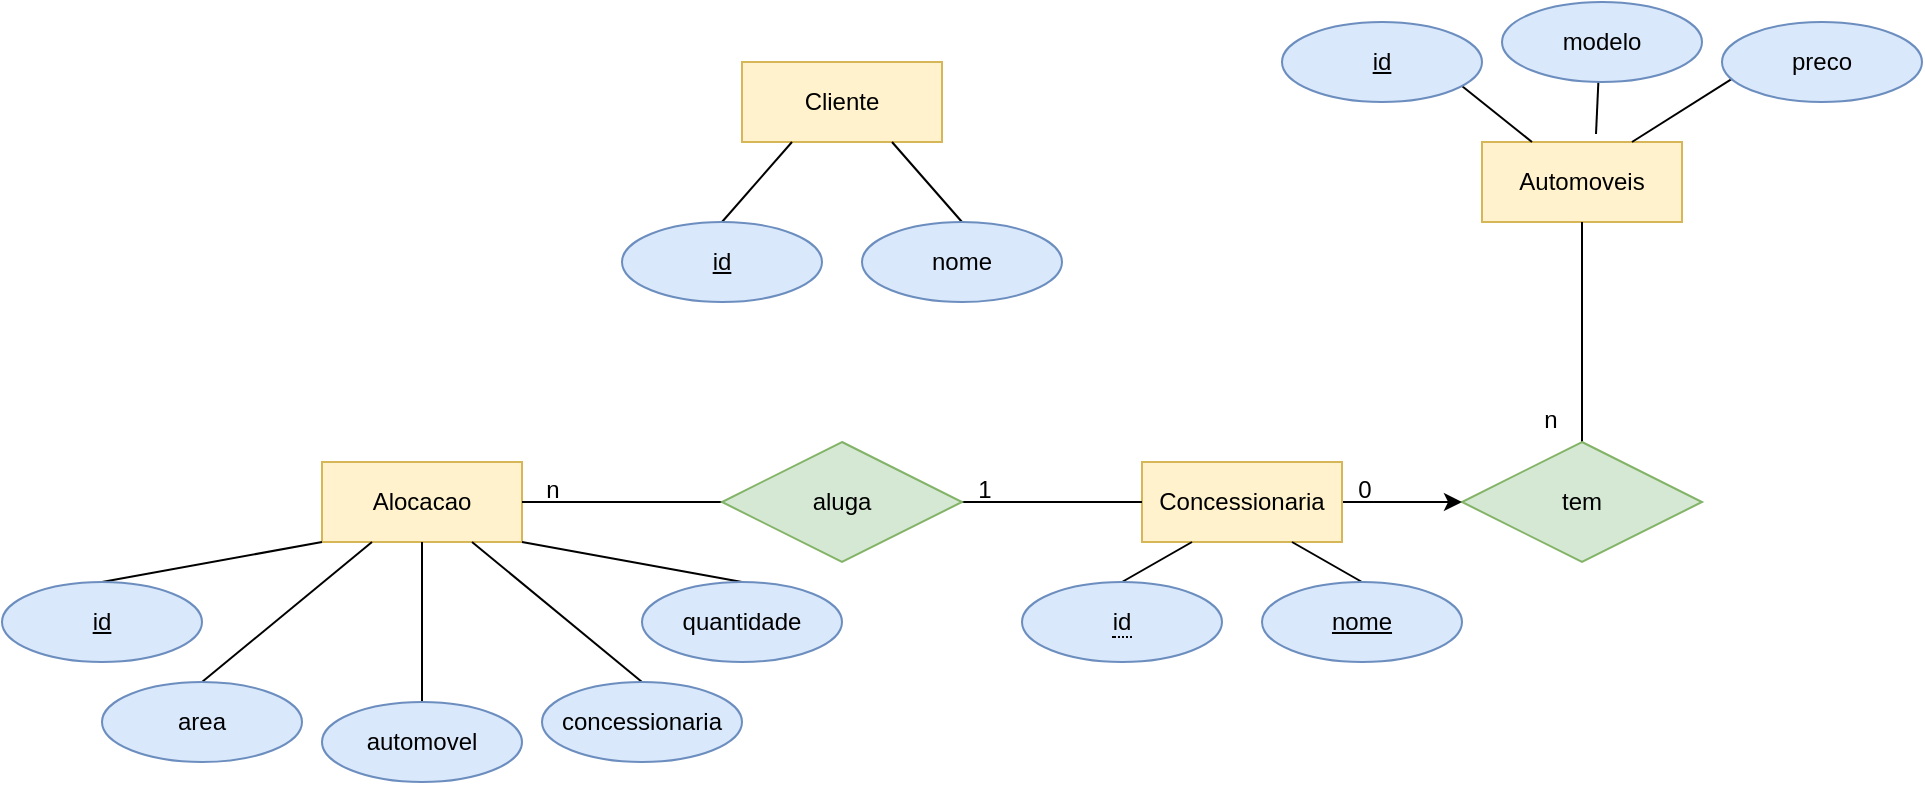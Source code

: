 <mxfile version="21.1.5" type="device">
  <diagram name="Página-1" id="8CSWgE_OhyH1YovMQqti">
    <mxGraphModel dx="724" dy="780" grid="1" gridSize="10" guides="1" tooltips="1" connect="1" arrows="1" fold="1" page="1" pageScale="1" pageWidth="827" pageHeight="1169" math="0" shadow="0">
      <root>
        <mxCell id="0" />
        <mxCell id="1" parent="0" />
        <mxCell id="7IMnYIXm-wRzIPA9AK27-1" value="Cliente" style="whiteSpace=wrap;html=1;align=center;labelBackgroundColor=none;fillColor=#fff2cc;strokeColor=#d6b656;" vertex="1" parent="1">
          <mxGeometry x="430" y="210" width="100" height="40" as="geometry" />
        </mxCell>
        <mxCell id="7IMnYIXm-wRzIPA9AK27-17" style="rounded=0;orthogonalLoop=1;jettySize=auto;html=1;exitX=0.5;exitY=0;exitDx=0;exitDy=0;entryX=0.25;entryY=1;entryDx=0;entryDy=0;endArrow=none;endFill=0;" edge="1" parent="1" source="7IMnYIXm-wRzIPA9AK27-3" target="7IMnYIXm-wRzIPA9AK27-1">
          <mxGeometry relative="1" as="geometry" />
        </mxCell>
        <mxCell id="7IMnYIXm-wRzIPA9AK27-3" value="id" style="ellipse;whiteSpace=wrap;html=1;align=center;fontStyle=4;labelBackgroundColor=none;fillColor=#dae8fc;strokeColor=#6c8ebf;" vertex="1" parent="1">
          <mxGeometry x="370" y="290" width="100" height="40" as="geometry" />
        </mxCell>
        <mxCell id="7IMnYIXm-wRzIPA9AK27-14" style="rounded=0;orthogonalLoop=1;jettySize=auto;html=1;exitX=0.5;exitY=0;exitDx=0;exitDy=0;entryX=0.75;entryY=1;entryDx=0;entryDy=0;endArrow=none;endFill=0;" edge="1" parent="1" source="7IMnYIXm-wRzIPA9AK27-4" target="7IMnYIXm-wRzIPA9AK27-1">
          <mxGeometry relative="1" as="geometry" />
        </mxCell>
        <mxCell id="7IMnYIXm-wRzIPA9AK27-4" value="nome" style="ellipse;whiteSpace=wrap;html=1;align=center;labelBackgroundColor=none;fillColor=#dae8fc;strokeColor=#6c8ebf;" vertex="1" parent="1">
          <mxGeometry x="490" y="290" width="100" height="40" as="geometry" />
        </mxCell>
        <mxCell id="7IMnYIXm-wRzIPA9AK27-5" value="Automoveis" style="whiteSpace=wrap;html=1;align=center;labelBackgroundColor=none;fillColor=#fff2cc;strokeColor=#d6b656;" vertex="1" parent="1">
          <mxGeometry x="800" y="250" width="100" height="40" as="geometry" />
        </mxCell>
        <mxCell id="7IMnYIXm-wRzIPA9AK27-18" style="rounded=0;orthogonalLoop=1;jettySize=auto;html=1;exitX=0.5;exitY=0;exitDx=0;exitDy=0;entryX=0.25;entryY=0;entryDx=0;entryDy=0;endArrow=none;endFill=0;" edge="1" parent="1" source="7IMnYIXm-wRzIPA9AK27-6" target="7IMnYIXm-wRzIPA9AK27-5">
          <mxGeometry relative="1" as="geometry" />
        </mxCell>
        <mxCell id="7IMnYIXm-wRzIPA9AK27-6" value="id" style="ellipse;whiteSpace=wrap;html=1;align=center;fontStyle=4;labelBackgroundColor=none;fillColor=#dae8fc;strokeColor=#6c8ebf;" vertex="1" parent="1">
          <mxGeometry x="700" y="190" width="100" height="40" as="geometry" />
        </mxCell>
        <mxCell id="7IMnYIXm-wRzIPA9AK27-19" style="rounded=0;orthogonalLoop=1;jettySize=auto;html=1;exitX=0.5;exitY=0;exitDx=0;exitDy=0;entryX=0.57;entryY=-0.1;entryDx=0;entryDy=0;endArrow=none;endFill=0;entryPerimeter=0;" edge="1" parent="1" source="7IMnYIXm-wRzIPA9AK27-7" target="7IMnYIXm-wRzIPA9AK27-5">
          <mxGeometry relative="1" as="geometry" />
        </mxCell>
        <mxCell id="7IMnYIXm-wRzIPA9AK27-7" value="modelo" style="ellipse;whiteSpace=wrap;html=1;align=center;labelBackgroundColor=none;fillColor=#dae8fc;strokeColor=#6c8ebf;" vertex="1" parent="1">
          <mxGeometry x="810" y="180" width="100" height="40" as="geometry" />
        </mxCell>
        <mxCell id="7IMnYIXm-wRzIPA9AK27-20" style="rounded=0;orthogonalLoop=1;jettySize=auto;html=1;exitX=0.5;exitY=0;exitDx=0;exitDy=0;entryX=0.75;entryY=0;entryDx=0;entryDy=0;endArrow=none;endFill=0;" edge="1" parent="1" source="7IMnYIXm-wRzIPA9AK27-8" target="7IMnYIXm-wRzIPA9AK27-5">
          <mxGeometry relative="1" as="geometry" />
        </mxCell>
        <mxCell id="7IMnYIXm-wRzIPA9AK27-8" value="preco" style="ellipse;whiteSpace=wrap;html=1;align=center;labelBackgroundColor=none;fillColor=#dae8fc;strokeColor=#6c8ebf;" vertex="1" parent="1">
          <mxGeometry x="920" y="190" width="100" height="40" as="geometry" />
        </mxCell>
        <mxCell id="7IMnYIXm-wRzIPA9AK27-41" style="rounded=0;orthogonalLoop=1;jettySize=auto;html=1;exitX=1;exitY=0.5;exitDx=0;exitDy=0;entryX=0;entryY=0.5;entryDx=0;entryDy=0;endArrow=none;endFill=0;" edge="1" parent="1" source="7IMnYIXm-wRzIPA9AK27-9" target="7IMnYIXm-wRzIPA9AK27-38">
          <mxGeometry relative="1" as="geometry" />
        </mxCell>
        <mxCell id="7IMnYIXm-wRzIPA9AK27-51" value="" style="edgeStyle=orthogonalEdgeStyle;rounded=0;orthogonalLoop=1;jettySize=auto;html=1;" edge="1" parent="1" source="7IMnYIXm-wRzIPA9AK27-9" target="7IMnYIXm-wRzIPA9AK27-38">
          <mxGeometry relative="1" as="geometry" />
        </mxCell>
        <mxCell id="7IMnYIXm-wRzIPA9AK27-9" value="Concessionaria" style="whiteSpace=wrap;html=1;align=center;labelBackgroundColor=none;fillColor=#fff2cc;strokeColor=#d6b656;" vertex="1" parent="1">
          <mxGeometry x="630" y="410" width="100" height="40" as="geometry" />
        </mxCell>
        <mxCell id="7IMnYIXm-wRzIPA9AK27-12" style="rounded=0;orthogonalLoop=1;jettySize=auto;html=1;exitX=0.5;exitY=0;exitDx=0;exitDy=0;entryX=0.25;entryY=1;entryDx=0;entryDy=0;endArrow=none;endFill=0;" edge="1" parent="1" source="7IMnYIXm-wRzIPA9AK27-10" target="7IMnYIXm-wRzIPA9AK27-9">
          <mxGeometry relative="1" as="geometry" />
        </mxCell>
        <mxCell id="7IMnYIXm-wRzIPA9AK27-10" value="&lt;span style=&quot;border-bottom: 1px dotted&quot;&gt;id&lt;/span&gt;" style="ellipse;whiteSpace=wrap;html=1;align=center;labelBackgroundColor=none;fillColor=#dae8fc;strokeColor=#6c8ebf;" vertex="1" parent="1">
          <mxGeometry x="570" y="470" width="100" height="40" as="geometry" />
        </mxCell>
        <mxCell id="7IMnYIXm-wRzIPA9AK27-13" style="rounded=0;orthogonalLoop=1;jettySize=auto;html=1;exitX=0.5;exitY=0;exitDx=0;exitDy=0;entryX=0.75;entryY=1;entryDx=0;entryDy=0;endArrow=none;endFill=0;" edge="1" parent="1" source="7IMnYIXm-wRzIPA9AK27-11" target="7IMnYIXm-wRzIPA9AK27-9">
          <mxGeometry relative="1" as="geometry" />
        </mxCell>
        <mxCell id="7IMnYIXm-wRzIPA9AK27-11" value="nome" style="ellipse;whiteSpace=wrap;html=1;align=center;fontStyle=4;labelBackgroundColor=none;fillColor=#dae8fc;strokeColor=#6c8ebf;" vertex="1" parent="1">
          <mxGeometry x="690" y="470" width="100" height="40" as="geometry" />
        </mxCell>
        <mxCell id="7IMnYIXm-wRzIPA9AK27-22" value="Alocacao" style="whiteSpace=wrap;html=1;align=center;fillColor=#fff2cc;strokeColor=#d6b656;" vertex="1" parent="1">
          <mxGeometry x="220" y="410" width="100" height="40" as="geometry" />
        </mxCell>
        <mxCell id="7IMnYIXm-wRzIPA9AK27-37" style="rounded=0;orthogonalLoop=1;jettySize=auto;html=1;exitX=0.5;exitY=0;exitDx=0;exitDy=0;entryX=0.5;entryY=1;entryDx=0;entryDy=0;endArrow=none;endFill=0;" edge="1" parent="1" source="7IMnYIXm-wRzIPA9AK27-23" target="7IMnYIXm-wRzIPA9AK27-22">
          <mxGeometry relative="1" as="geometry" />
        </mxCell>
        <mxCell id="7IMnYIXm-wRzIPA9AK27-23" value="automovel" style="ellipse;whiteSpace=wrap;html=1;align=center;fillColor=#dae8fc;strokeColor=#6c8ebf;" vertex="1" parent="1">
          <mxGeometry x="220" y="530" width="100" height="40" as="geometry" />
        </mxCell>
        <mxCell id="7IMnYIXm-wRzIPA9AK27-24" style="edgeStyle=orthogonalEdgeStyle;rounded=0;orthogonalLoop=1;jettySize=auto;html=1;exitX=0.5;exitY=1;exitDx=0;exitDy=0;" edge="1" parent="1" source="7IMnYIXm-wRzIPA9AK27-23" target="7IMnYIXm-wRzIPA9AK27-23">
          <mxGeometry relative="1" as="geometry" />
        </mxCell>
        <mxCell id="7IMnYIXm-wRzIPA9AK27-32" style="rounded=0;orthogonalLoop=1;jettySize=auto;html=1;exitX=0.5;exitY=0;exitDx=0;exitDy=0;entryX=0.25;entryY=1;entryDx=0;entryDy=0;endArrow=none;endFill=0;" edge="1" parent="1" source="7IMnYIXm-wRzIPA9AK27-26" target="7IMnYIXm-wRzIPA9AK27-22">
          <mxGeometry relative="1" as="geometry" />
        </mxCell>
        <mxCell id="7IMnYIXm-wRzIPA9AK27-26" value="area" style="ellipse;whiteSpace=wrap;html=1;align=center;fillColor=#dae8fc;strokeColor=#6c8ebf;" vertex="1" parent="1">
          <mxGeometry x="110" y="520" width="100" height="40" as="geometry" />
        </mxCell>
        <mxCell id="7IMnYIXm-wRzIPA9AK27-34" style="rounded=0;orthogonalLoop=1;jettySize=auto;html=1;exitX=0.5;exitY=0;exitDx=0;exitDy=0;entryX=0.75;entryY=1;entryDx=0;entryDy=0;endArrow=none;endFill=0;" edge="1" parent="1" source="7IMnYIXm-wRzIPA9AK27-27" target="7IMnYIXm-wRzIPA9AK27-22">
          <mxGeometry relative="1" as="geometry" />
        </mxCell>
        <mxCell id="7IMnYIXm-wRzIPA9AK27-27" value="concessionaria" style="ellipse;whiteSpace=wrap;html=1;align=center;fillColor=#dae8fc;strokeColor=#6c8ebf;" vertex="1" parent="1">
          <mxGeometry x="330" y="520" width="100" height="40" as="geometry" />
        </mxCell>
        <mxCell id="7IMnYIXm-wRzIPA9AK27-31" style="rounded=0;orthogonalLoop=1;jettySize=auto;html=1;exitX=0.5;exitY=0;exitDx=0;exitDy=0;entryX=0;entryY=1;entryDx=0;entryDy=0;endArrow=none;endFill=0;" edge="1" parent="1" source="7IMnYIXm-wRzIPA9AK27-28" target="7IMnYIXm-wRzIPA9AK27-22">
          <mxGeometry relative="1" as="geometry" />
        </mxCell>
        <mxCell id="7IMnYIXm-wRzIPA9AK27-28" value="id" style="ellipse;whiteSpace=wrap;html=1;align=center;fontStyle=4;fillColor=#dae8fc;strokeColor=#6c8ebf;" vertex="1" parent="1">
          <mxGeometry x="60" y="470" width="100" height="40" as="geometry" />
        </mxCell>
        <mxCell id="7IMnYIXm-wRzIPA9AK27-35" style="rounded=0;orthogonalLoop=1;jettySize=auto;html=1;exitX=0.5;exitY=0;exitDx=0;exitDy=0;entryX=1;entryY=1;entryDx=0;entryDy=0;endArrow=none;endFill=0;" edge="1" parent="1" source="7IMnYIXm-wRzIPA9AK27-30" target="7IMnYIXm-wRzIPA9AK27-22">
          <mxGeometry relative="1" as="geometry" />
        </mxCell>
        <mxCell id="7IMnYIXm-wRzIPA9AK27-30" value="quantidade" style="ellipse;whiteSpace=wrap;html=1;align=center;fillColor=#dae8fc;strokeColor=#6c8ebf;" vertex="1" parent="1">
          <mxGeometry x="380" y="470" width="100" height="40" as="geometry" />
        </mxCell>
        <mxCell id="7IMnYIXm-wRzIPA9AK27-40" style="rounded=0;orthogonalLoop=1;jettySize=auto;html=1;exitX=0.5;exitY=0;exitDx=0;exitDy=0;entryX=0.5;entryY=1;entryDx=0;entryDy=0;endArrow=none;endFill=0;" edge="1" parent="1" source="7IMnYIXm-wRzIPA9AK27-38" target="7IMnYIXm-wRzIPA9AK27-5">
          <mxGeometry relative="1" as="geometry" />
        </mxCell>
        <mxCell id="7IMnYIXm-wRzIPA9AK27-38" value="tem" style="shape=rhombus;perimeter=rhombusPerimeter;whiteSpace=wrap;html=1;align=center;fillColor=#d5e8d4;strokeColor=#82b366;" vertex="1" parent="1">
          <mxGeometry x="790" y="400" width="120" height="60" as="geometry" />
        </mxCell>
        <mxCell id="7IMnYIXm-wRzIPA9AK27-46" style="edgeStyle=orthogonalEdgeStyle;rounded=0;orthogonalLoop=1;jettySize=auto;html=1;exitX=1;exitY=0.5;exitDx=0;exitDy=0;endArrow=none;endFill=0;" edge="1" parent="1" source="7IMnYIXm-wRzIPA9AK27-45" target="7IMnYIXm-wRzIPA9AK27-9">
          <mxGeometry relative="1" as="geometry" />
        </mxCell>
        <mxCell id="7IMnYIXm-wRzIPA9AK27-47" style="edgeStyle=orthogonalEdgeStyle;rounded=0;orthogonalLoop=1;jettySize=auto;html=1;exitX=0;exitY=0.5;exitDx=0;exitDy=0;endArrow=none;endFill=0;" edge="1" parent="1" source="7IMnYIXm-wRzIPA9AK27-45" target="7IMnYIXm-wRzIPA9AK27-22">
          <mxGeometry relative="1" as="geometry" />
        </mxCell>
        <mxCell id="7IMnYIXm-wRzIPA9AK27-45" value="aluga" style="shape=rhombus;perimeter=rhombusPerimeter;whiteSpace=wrap;html=1;align=center;fillColor=#d5e8d4;strokeColor=#82b366;" vertex="1" parent="1">
          <mxGeometry x="420" y="400" width="120" height="60" as="geometry" />
        </mxCell>
        <mxCell id="7IMnYIXm-wRzIPA9AK27-48" value="1" style="text;html=1;align=center;verticalAlign=middle;resizable=0;points=[];autosize=1;strokeColor=none;fillColor=none;" vertex="1" parent="1">
          <mxGeometry x="536" y="409" width="30" height="30" as="geometry" />
        </mxCell>
        <mxCell id="7IMnYIXm-wRzIPA9AK27-49" value="n" style="text;html=1;align=center;verticalAlign=middle;resizable=0;points=[];autosize=1;strokeColor=none;fillColor=none;" vertex="1" parent="1">
          <mxGeometry x="320" y="409" width="30" height="30" as="geometry" />
        </mxCell>
        <mxCell id="7IMnYIXm-wRzIPA9AK27-52" value="0" style="text;html=1;align=center;verticalAlign=middle;resizable=0;points=[];autosize=1;strokeColor=none;fillColor=none;" vertex="1" parent="1">
          <mxGeometry x="726" y="409" width="30" height="30" as="geometry" />
        </mxCell>
        <mxCell id="7IMnYIXm-wRzIPA9AK27-53" value="n" style="text;html=1;align=center;verticalAlign=middle;resizable=0;points=[];autosize=1;strokeColor=none;fillColor=none;" vertex="1" parent="1">
          <mxGeometry x="819" y="374" width="30" height="30" as="geometry" />
        </mxCell>
      </root>
    </mxGraphModel>
  </diagram>
</mxfile>
